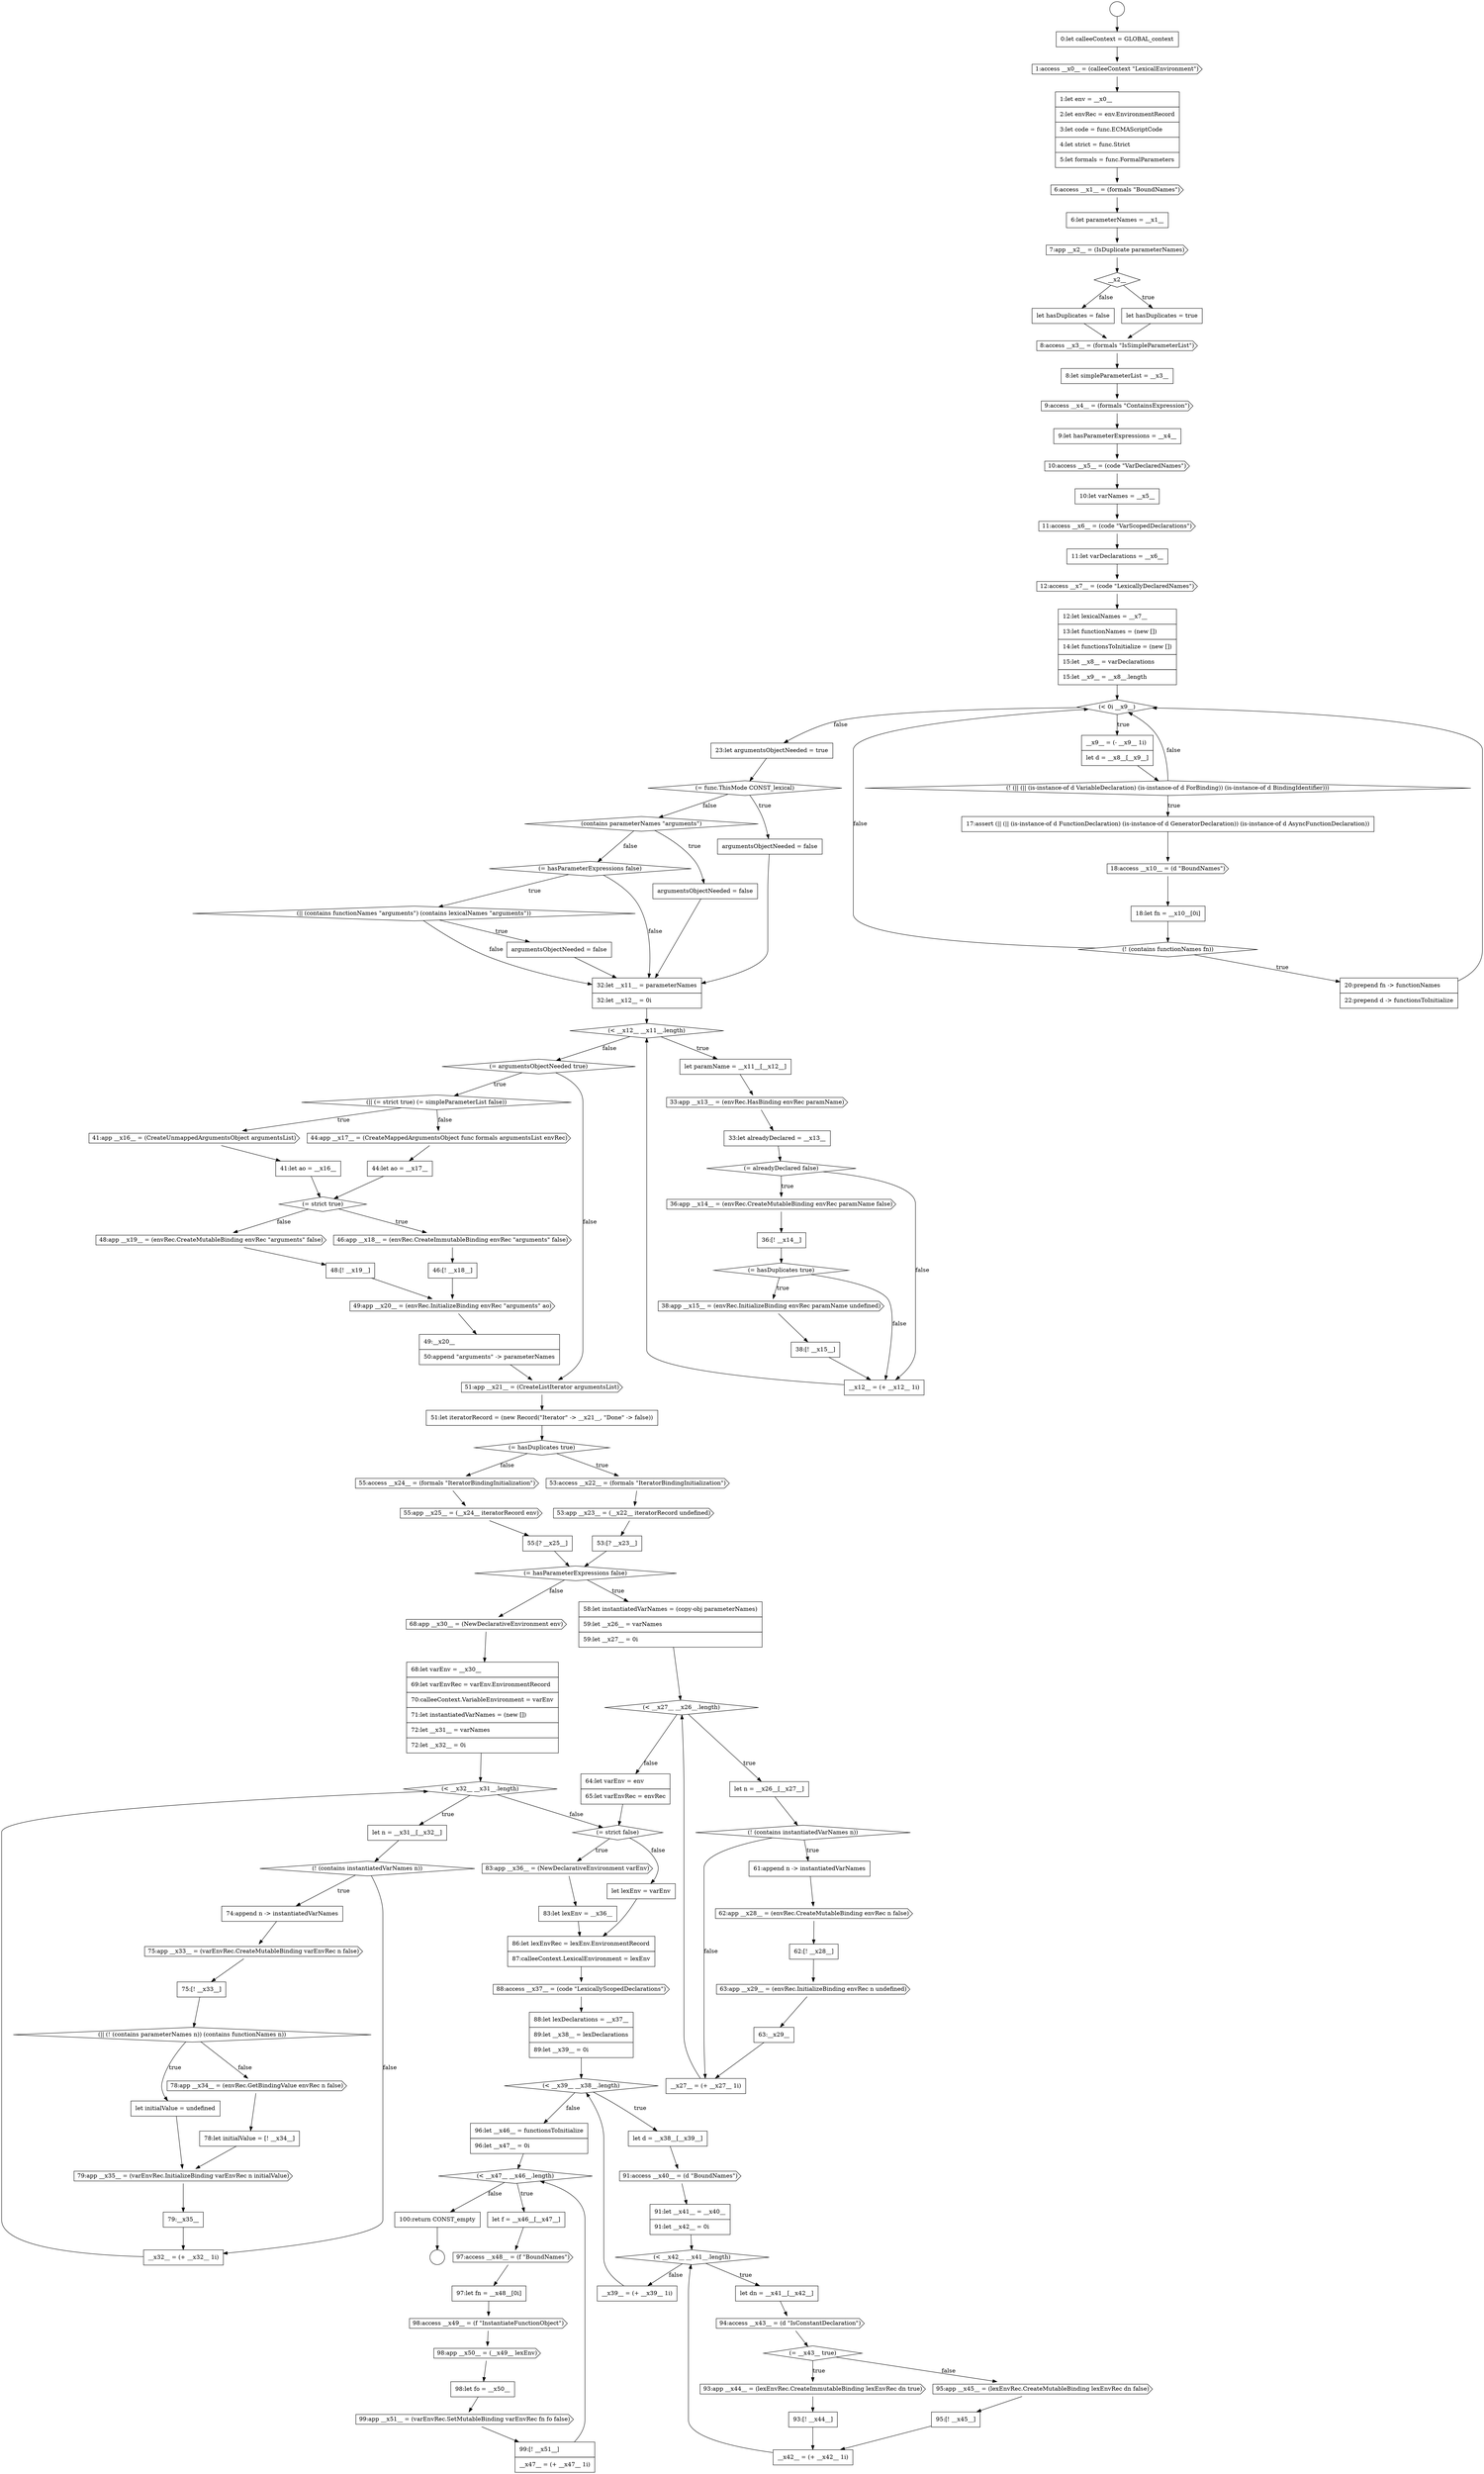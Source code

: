 digraph {
  node2031 [shape=diamond, label=<<font color="black">(&lt; __x32__ __x31__.length)</font>> color="black" fillcolor="white" style=filled]
  node2072 [shape=none, margin=0, label=<<font color="black">
    <table border="0" cellborder="1" cellspacing="0" cellpadding="10">
      <tr><td align="left">98:let fo = __x50__</td></tr>
    </table>
  </font>> color="black" fillcolor="white" style=filled]
  node1995 [shape=diamond, label=<<font color="black">(= argumentsObjectNeeded true)</font>> color="black" fillcolor="white" style=filled]
  node1982 [shape=none, margin=0, label=<<font color="black">
    <table border="0" cellborder="1" cellspacing="0" cellpadding="10">
      <tr><td align="left">argumentsObjectNeeded = false</td></tr>
    </table>
  </font>> color="black" fillcolor="white" style=filled]
  node1956 [shape=none, margin=0, label=<<font color="black">
    <table border="0" cellborder="1" cellspacing="0" cellpadding="10">
      <tr><td align="left">let hasDuplicates = false</td></tr>
    </table>
  </font>> color="black" fillcolor="white" style=filled]
  node1950 [shape=none, margin=0, label=<<font color="black">
    <table border="0" cellborder="1" cellspacing="0" cellpadding="10">
      <tr><td align="left">1:let env = __x0__</td></tr>
      <tr><td align="left">2:let envRec = env.EnvironmentRecord</td></tr>
      <tr><td align="left">3:let code = func.ECMAScriptCode</td></tr>
      <tr><td align="left">4:let strict = func.Strict</td></tr>
      <tr><td align="left">5:let formals = func.FormalParameters</td></tr>
    </table>
  </font>> color="black" fillcolor="white" style=filled]
  node2062 [shape=none, margin=0, label=<<font color="black">
    <table border="0" cellborder="1" cellspacing="0" cellpadding="10">
      <tr><td align="left">95:[! __x45__]</td></tr>
    </table>
  </font>> color="black" fillcolor="white" style=filled]
  node2014 [shape=cds, label=<<font color="black">55:access __x24__ = (formals &quot;IteratorBindingInitialization&quot;)</font>> color="black" fillcolor="white" style=filled]
  node1971 [shape=cds, label=<<font color="black">18:access __x10__ = (d &quot;BoundNames&quot;)</font>> color="black" fillcolor="white" style=filled]
  node2035 [shape=cds, label=<<font color="black">75:app __x33__ = (varEnvRec.CreateMutableBinding varEnvRec n false)</font>> color="black" fillcolor="white" style=filled]
  node1999 [shape=cds, label=<<font color="black">44:app __x17__ = (CreateMappedArgumentsObject func formals argumentsList envRec)</font>> color="black" fillcolor="white" style=filled]
  node1988 [shape=diamond, label=<<font color="black">(= alreadyDeclared false)</font>> color="black" fillcolor="white" style=filled]
  node1954 [shape=diamond, label=<<font color="black">__x2__</font>> color="black" fillcolor="white" style=filled]
  node2042 [shape=none, margin=0, label=<<font color="black">
    <table border="0" cellborder="1" cellspacing="0" cellpadding="10">
      <tr><td align="left">79:__x35__</td></tr>
    </table>
  </font>> color="black" fillcolor="white" style=filled]
  node2046 [shape=none, margin=0, label=<<font color="black">
    <table border="0" cellborder="1" cellspacing="0" cellpadding="10">
      <tr><td align="left">83:let lexEnv = __x36__</td></tr>
    </table>
  </font>> color="black" fillcolor="white" style=filled]
  node2020 [shape=none, margin=0, label=<<font color="black">
    <table border="0" cellborder="1" cellspacing="0" cellpadding="10">
      <tr><td align="left">let n = __x26__[__x27__]</td></tr>
    </table>
  </font>> color="black" fillcolor="white" style=filled]
  node2010 [shape=diamond, label=<<font color="black">(= hasDuplicates true)</font>> color="black" fillcolor="white" style=filled]
  node2067 [shape=none, margin=0, label=<<font color="black">
    <table border="0" cellborder="1" cellspacing="0" cellpadding="10">
      <tr><td align="left">let f = __x46__[__x47__]</td></tr>
    </table>
  </font>> color="black" fillcolor="white" style=filled]
  node1967 [shape=diamond, label=<<font color="black">(&lt; 0i __x9__)</font>> color="black" fillcolor="white" style=filled]
  node1985 [shape=none, margin=0, label=<<font color="black">
    <table border="0" cellborder="1" cellspacing="0" cellpadding="10">
      <tr><td align="left">let paramName = __x11__[__x12__]</td></tr>
    </table>
  </font>> color="black" fillcolor="white" style=filled]
  node2039 [shape=cds, label=<<font color="black">78:app __x34__ = (envRec.GetBindingValue envRec n false)</font>> color="black" fillcolor="white" style=filled]
  node1992 [shape=cds, label=<<font color="black">38:app __x15__ = (envRec.InitializeBinding envRec paramName undefined)</font>> color="black" fillcolor="white" style=filled]
  node2049 [shape=cds, label=<<font color="black">88:access __x37__ = (code &quot;LexicallyScopedDeclarations&quot;)</font>> color="black" fillcolor="white" style=filled]
  node2024 [shape=none, margin=0, label=<<font color="black">
    <table border="0" cellborder="1" cellspacing="0" cellpadding="10">
      <tr><td align="left">62:[! __x28__]</td></tr>
    </table>
  </font>> color="black" fillcolor="white" style=filled]
  node1963 [shape=cds, label=<<font color="black">11:access __x6__ = (code &quot;VarScopedDeclarations&quot;)</font>> color="black" fillcolor="white" style=filled]
  node2007 [shape=none, margin=0, label=<<font color="black">
    <table border="0" cellborder="1" cellspacing="0" cellpadding="10">
      <tr><td align="left">49:__x20__</td></tr>
      <tr><td align="left">50:append &quot;arguments&quot; -&gt; parameterNames</td></tr>
    </table>
  </font>> color="black" fillcolor="white" style=filled]
  node1946 [shape=circle label=" " color="black" fillcolor="white" style=filled]
  node2027 [shape=none, margin=0, label=<<font color="black">
    <table border="0" cellborder="1" cellspacing="0" cellpadding="10">
      <tr><td align="left">__x27__ = (+ __x27__ 1i)</td></tr>
    </table>
  </font>> color="black" fillcolor="white" style=filled]
  node1978 [shape=diamond, label=<<font color="black">(contains parameterNames &quot;arguments&quot;)</font>> color="black" fillcolor="white" style=filled]
  node2034 [shape=none, margin=0, label=<<font color="black">
    <table border="0" cellborder="1" cellspacing="0" cellpadding="10">
      <tr><td align="left">74:append n -&gt; instantiatedVarNames</td></tr>
    </table>
  </font>> color="black" fillcolor="white" style=filled]
  node1960 [shape=none, margin=0, label=<<font color="black">
    <table border="0" cellborder="1" cellspacing="0" cellpadding="10">
      <tr><td align="left">9:let hasParameterExpressions = __x4__</td></tr>
    </table>
  </font>> color="black" fillcolor="white" style=filled]
  node2073 [shape=cds, label=<<font color="black">99:app __x51__ = (varEnvRec.SetMutableBinding varEnvRec fn fo false)</font>> color="black" fillcolor="white" style=filled]
  node2017 [shape=diamond, label=<<font color="black">(= hasParameterExpressions false)</font>> color="black" fillcolor="white" style=filled]
  node2058 [shape=diamond, label=<<font color="black">(= __x43__ true)</font>> color="black" fillcolor="white" style=filled]
  node2002 [shape=cds, label=<<font color="black">46:app __x18__ = (envRec.CreateImmutableBinding envRec &quot;arguments&quot; false)</font>> color="black" fillcolor="white" style=filled]
  node1975 [shape=none, margin=0, label=<<font color="black">
    <table border="0" cellborder="1" cellspacing="0" cellpadding="10">
      <tr><td align="left">23:let argumentsObjectNeeded = true</td></tr>
    </table>
  </font>> color="black" fillcolor="white" style=filled]
  node2011 [shape=cds, label=<<font color="black">53:access __x22__ = (formals &quot;IteratorBindingInitialization&quot;)</font>> color="black" fillcolor="white" style=filled]
  node2047 [shape=none, margin=0, label=<<font color="black">
    <table border="0" cellborder="1" cellspacing="0" cellpadding="10">
      <tr><td align="left">let lexEnv = varEnv</td></tr>
    </table>
  </font>> color="black" fillcolor="white" style=filled]
  node2061 [shape=cds, label=<<font color="black">95:app __x45__ = (lexEnvRec.CreateMutableBinding lexEnvRec dn false)</font>> color="black" fillcolor="white" style=filled]
  node2000 [shape=none, margin=0, label=<<font color="black">
    <table border="0" cellborder="1" cellspacing="0" cellpadding="10">
      <tr><td align="left">44:let ao = __x17__</td></tr>
    </table>
  </font>> color="black" fillcolor="white" style=filled]
  node2032 [shape=none, margin=0, label=<<font color="black">
    <table border="0" cellborder="1" cellspacing="0" cellpadding="10">
      <tr><td align="left">let n = __x31__[__x32__]</td></tr>
    </table>
  </font>> color="black" fillcolor="white" style=filled]
  node2015 [shape=cds, label=<<font color="black">55:app __x25__ = (__x24__ iteratorRecord env)</font>> color="black" fillcolor="white" style=filled]
  node1968 [shape=none, margin=0, label=<<font color="black">
    <table border="0" cellborder="1" cellspacing="0" cellpadding="10">
      <tr><td align="left">__x9__ = (- __x9__ 1i)</td></tr>
      <tr><td align="left">let d = __x8__[__x9__]</td></tr>
    </table>
  </font>> color="black" fillcolor="white" style=filled]
  node1951 [shape=cds, label=<<font color="black">6:access __x1__ = (formals &quot;BoundNames&quot;)</font>> color="black" fillcolor="white" style=filled]
  node2068 [shape=cds, label=<<font color="black">97:access __x48__ = (f &quot;BoundNames&quot;)</font>> color="black" fillcolor="white" style=filled]
  node1983 [shape=none, margin=0, label=<<font color="black">
    <table border="0" cellborder="1" cellspacing="0" cellpadding="10">
      <tr><td align="left">32:let __x11__ = parameterNames</td></tr>
      <tr><td align="left">32:let __x12__ = 0i</td></tr>
    </table>
  </font>> color="black" fillcolor="white" style=filled]
  node1953 [shape=cds, label=<<font color="black">7:app __x2__ = (IsDuplicate parameterNames)</font>> color="black" fillcolor="white" style=filled]
  node1970 [shape=none, margin=0, label=<<font color="black">
    <table border="0" cellborder="1" cellspacing="0" cellpadding="10">
      <tr><td align="left">17:assert (|| (|| (is-instance-of d FunctionDeclaration) (is-instance-of d GeneratorDeclaration)) (is-instance-of d AsyncFunctionDeclaration))</td></tr>
    </table>
  </font>> color="black" fillcolor="white" style=filled]
  node2023 [shape=cds, label=<<font color="black">62:app __x28__ = (envRec.CreateMutableBinding envRec n false)</font>> color="black" fillcolor="white" style=filled]
  node1964 [shape=none, margin=0, label=<<font color="black">
    <table border="0" cellborder="1" cellspacing="0" cellpadding="10">
      <tr><td align="left">11:let varDeclarations = __x6__</td></tr>
    </table>
  </font>> color="black" fillcolor="white" style=filled]
  node2053 [shape=cds, label=<<font color="black">91:access __x40__ = (d &quot;BoundNames&quot;)</font>> color="black" fillcolor="white" style=filled]
  node2038 [shape=none, margin=0, label=<<font color="black">
    <table border="0" cellborder="1" cellspacing="0" cellpadding="10">
      <tr><td align="left">let initialValue = undefined</td></tr>
    </table>
  </font>> color="black" fillcolor="white" style=filled]
  node1974 [shape=none, margin=0, label=<<font color="black">
    <table border="0" cellborder="1" cellspacing="0" cellpadding="10">
      <tr><td align="left">20:prepend fn -&gt; functionNames</td></tr>
      <tr><td align="left">22:prepend d -&gt; functionsToInitialize</td></tr>
    </table>
  </font>> color="black" fillcolor="white" style=filled]
  node2006 [shape=cds, label=<<font color="black">49:app __x20__ = (envRec.InitializeBinding envRec &quot;arguments&quot; ao)</font>> color="black" fillcolor="white" style=filled]
  node1947 [shape=circle label=" " color="black" fillcolor="white" style=filled]
  node1984 [shape=diamond, label=<<font color="black">(&lt; __x12__ __x11__.length)</font>> color="black" fillcolor="white" style=filled]
  node2052 [shape=none, margin=0, label=<<font color="black">
    <table border="0" cellborder="1" cellspacing="0" cellpadding="10">
      <tr><td align="left">let d = __x38__[__x39__]</td></tr>
    </table>
  </font>> color="black" fillcolor="white" style=filled]
  node1979 [shape=none, margin=0, label=<<font color="black">
    <table border="0" cellborder="1" cellspacing="0" cellpadding="10">
      <tr><td align="left">argumentsObjectNeeded = false</td></tr>
    </table>
  </font>> color="black" fillcolor="white" style=filled]
  node1991 [shape=diamond, label=<<font color="black">(= hasDuplicates true)</font>> color="black" fillcolor="white" style=filled]
  node2043 [shape=none, margin=0, label=<<font color="black">
    <table border="0" cellborder="1" cellspacing="0" cellpadding="10">
      <tr><td align="left">__x32__ = (+ __x32__ 1i)</td></tr>
    </table>
  </font>> color="black" fillcolor="white" style=filled]
  node2057 [shape=cds, label=<<font color="black">94:access __x43__ = (d &quot;IsConstantDeclaration&quot;)</font>> color="black" fillcolor="white" style=filled]
  node1996 [shape=diamond, label=<<font color="black">(|| (= strict true) (= simpleParameterList false))</font>> color="black" fillcolor="white" style=filled]
  node2001 [shape=diamond, label=<<font color="black">(= strict true)</font>> color="black" fillcolor="white" style=filled]
  node1959 [shape=cds, label=<<font color="black">9:access __x4__ = (formals &quot;ContainsExpression&quot;)</font>> color="black" fillcolor="white" style=filled]
  node2033 [shape=diamond, label=<<font color="black">(! (contains instantiatedVarNames n))</font>> color="black" fillcolor="white" style=filled]
  node2028 [shape=none, margin=0, label=<<font color="black">
    <table border="0" cellborder="1" cellspacing="0" cellpadding="10">
      <tr><td align="left">64:let varEnv = env</td></tr>
      <tr><td align="left">65:let varEnvRec = envRec</td></tr>
    </table>
  </font>> color="black" fillcolor="white" style=filled]
  node2048 [shape=none, margin=0, label=<<font color="black">
    <table border="0" cellborder="1" cellspacing="0" cellpadding="10">
      <tr><td align="left">86:let lexEnvRec = lexEnv.EnvironmentRecord</td></tr>
      <tr><td align="left">87:calleeContext.LexicalEnvironment = lexEnv</td></tr>
    </table>
  </font>> color="black" fillcolor="white" style=filled]
  node2016 [shape=none, margin=0, label=<<font color="black">
    <table border="0" cellborder="1" cellspacing="0" cellpadding="10">
      <tr><td align="left">55:[? __x25__]</td></tr>
    </table>
  </font>> color="black" fillcolor="white" style=filled]
  node1965 [shape=cds, label=<<font color="black">12:access __x7__ = (code &quot;LexicallyDeclaredNames&quot;)</font>> color="black" fillcolor="white" style=filled]
  node2029 [shape=cds, label=<<font color="black">68:app __x30__ = (NewDeclarativeEnvironment env)</font>> color="black" fillcolor="white" style=filled]
  node1997 [shape=cds, label=<<font color="black">41:app __x16__ = (CreateUnmappedArgumentsObject argumentsList)</font>> color="black" fillcolor="white" style=filled]
  node2055 [shape=diamond, label=<<font color="black">(&lt; __x42__ __x41__.length)</font>> color="black" fillcolor="white" style=filled]
  node1969 [shape=diamond, label=<<font color="black">(! (|| (|| (is-instance-of d VariableDeclaration) (is-instance-of d ForBinding)) (is-instance-of d BindingIdentifier)))</font>> color="black" fillcolor="white" style=filled]
  node2065 [shape=none, margin=0, label=<<font color="black">
    <table border="0" cellborder="1" cellspacing="0" cellpadding="10">
      <tr><td align="left">96:let __x46__ = functionsToInitialize</td></tr>
      <tr><td align="left">96:let __x47__ = 0i</td></tr>
    </table>
  </font>> color="black" fillcolor="white" style=filled]
  node2025 [shape=cds, label=<<font color="black">63:app __x29__ = (envRec.InitializeBinding envRec n undefined)</font>> color="black" fillcolor="white" style=filled]
  node1993 [shape=none, margin=0, label=<<font color="black">
    <table border="0" cellborder="1" cellspacing="0" cellpadding="10">
      <tr><td align="left">38:[! __x15__]</td></tr>
    </table>
  </font>> color="black" fillcolor="white" style=filled]
  node1952 [shape=none, margin=0, label=<<font color="black">
    <table border="0" cellborder="1" cellspacing="0" cellpadding="10">
      <tr><td align="left">6:let parameterNames = __x1__</td></tr>
    </table>
  </font>> color="black" fillcolor="white" style=filled]
  node2075 [shape=none, margin=0, label=<<font color="black">
    <table border="0" cellborder="1" cellspacing="0" cellpadding="10">
      <tr><td align="left">100:return CONST_empty</td></tr>
    </table>
  </font>> color="black" fillcolor="white" style=filled]
  node2051 [shape=diamond, label=<<font color="black">(&lt; __x39__ __x38__.length)</font>> color="black" fillcolor="white" style=filled]
  node2064 [shape=none, margin=0, label=<<font color="black">
    <table border="0" cellborder="1" cellspacing="0" cellpadding="10">
      <tr><td align="left">__x39__ = (+ __x39__ 1i)</td></tr>
    </table>
  </font>> color="black" fillcolor="white" style=filled]
  node2022 [shape=none, margin=0, label=<<font color="black">
    <table border="0" cellborder="1" cellspacing="0" cellpadding="10">
      <tr><td align="left">61:append n -&gt; instantiatedVarNames</td></tr>
    </table>
  </font>> color="black" fillcolor="white" style=filled]
  node1973 [shape=diamond, label=<<font color="black">(! (contains functionNames fn))</font>> color="black" fillcolor="white" style=filled]
  node2069 [shape=none, margin=0, label=<<font color="black">
    <table border="0" cellborder="1" cellspacing="0" cellpadding="10">
      <tr><td align="left">97:let fn = __x48__[0i]</td></tr>
    </table>
  </font>> color="black" fillcolor="white" style=filled]
  node2005 [shape=none, margin=0, label=<<font color="black">
    <table border="0" cellborder="1" cellspacing="0" cellpadding="10">
      <tr><td align="left">48:[! __x19__]</td></tr>
    </table>
  </font>> color="black" fillcolor="white" style=filled]
  node2037 [shape=diamond, label=<<font color="black">(|| (! (contains parameterNames n)) (contains functionNames n))</font>> color="black" fillcolor="white" style=filled]
  node1990 [shape=none, margin=0, label=<<font color="black">
    <table border="0" cellborder="1" cellspacing="0" cellpadding="10">
      <tr><td align="left">36:[! __x14__]</td></tr>
    </table>
  </font>> color="black" fillcolor="white" style=filled]
  node1958 [shape=none, margin=0, label=<<font color="black">
    <table border="0" cellborder="1" cellspacing="0" cellpadding="10">
      <tr><td align="left">8:let simpleParameterList = __x3__</td></tr>
    </table>
  </font>> color="black" fillcolor="white" style=filled]
  node2054 [shape=none, margin=0, label=<<font color="black">
    <table border="0" cellborder="1" cellspacing="0" cellpadding="10">
      <tr><td align="left">91:let __x41__ = __x40__</td></tr>
      <tr><td align="left">91:let __x42__ = 0i</td></tr>
    </table>
  </font>> color="black" fillcolor="white" style=filled]
  node1948 [shape=none, margin=0, label=<<font color="black">
    <table border="0" cellborder="1" cellspacing="0" cellpadding="10">
      <tr><td align="left">0:let calleeContext = GLOBAL_context</td></tr>
    </table>
  </font>> color="black" fillcolor="white" style=filled]
  node1961 [shape=cds, label=<<font color="black">10:access __x5__ = (code &quot;VarDeclaredNames&quot;)</font>> color="black" fillcolor="white" style=filled]
  node2060 [shape=none, margin=0, label=<<font color="black">
    <table border="0" cellborder="1" cellspacing="0" cellpadding="10">
      <tr><td align="left">93:[! __x44__]</td></tr>
    </table>
  </font>> color="black" fillcolor="white" style=filled]
  node2012 [shape=cds, label=<<font color="black">53:app __x23__ = (__x22__ iteratorRecord undefined)</font>> color="black" fillcolor="white" style=filled]
  node1987 [shape=none, margin=0, label=<<font color="black">
    <table border="0" cellborder="1" cellspacing="0" cellpadding="10">
      <tr><td align="left">33:let alreadyDeclared = __x13__</td></tr>
    </table>
  </font>> color="black" fillcolor="white" style=filled]
  node1980 [shape=diamond, label=<<font color="black">(= hasParameterExpressions false)</font>> color="black" fillcolor="white" style=filled]
  node2044 [shape=diamond, label=<<font color="black">(= strict false)</font>> color="black" fillcolor="white" style=filled]
  node2056 [shape=none, margin=0, label=<<font color="black">
    <table border="0" cellborder="1" cellspacing="0" cellpadding="10">
      <tr><td align="left">let dn = __x41__[__x42__]</td></tr>
    </table>
  </font>> color="black" fillcolor="white" style=filled]
  node1981 [shape=diamond, label=<<font color="black">(|| (contains functionNames &quot;arguments&quot;) (contains lexicalNames &quot;arguments&quot;))</font>> color="black" fillcolor="white" style=filled]
  node1955 [shape=none, margin=0, label=<<font color="black">
    <table border="0" cellborder="1" cellspacing="0" cellpadding="10">
      <tr><td align="left">let hasDuplicates = true</td></tr>
    </table>
  </font>> color="black" fillcolor="white" style=filled]
  node1972 [shape=none, margin=0, label=<<font color="black">
    <table border="0" cellborder="1" cellspacing="0" cellpadding="10">
      <tr><td align="left">18:let fn = __x10__[0i]</td></tr>
    </table>
  </font>> color="black" fillcolor="white" style=filled]
  node2030 [shape=none, margin=0, label=<<font color="black">
    <table border="0" cellborder="1" cellspacing="0" cellpadding="10">
      <tr><td align="left">68:let varEnv = __x30__</td></tr>
      <tr><td align="left">69:let varEnvRec = varEnv.EnvironmentRecord</td></tr>
      <tr><td align="left">70:calleeContext.VariableEnvironment = varEnv</td></tr>
      <tr><td align="left">71:let instantiatedVarNames = (new [])</td></tr>
      <tr><td align="left">72:let __x31__ = varNames</td></tr>
      <tr><td align="left">72:let __x32__ = 0i</td></tr>
    </table>
  </font>> color="black" fillcolor="white" style=filled]
  node2013 [shape=none, margin=0, label=<<font color="black">
    <table border="0" cellborder="1" cellspacing="0" cellpadding="10">
      <tr><td align="left">53:[? __x23__]</td></tr>
    </table>
  </font>> color="black" fillcolor="white" style=filled]
  node2045 [shape=cds, label=<<font color="black">83:app __x36__ = (NewDeclarativeEnvironment varEnv)</font>> color="black" fillcolor="white" style=filled]
  node1966 [shape=none, margin=0, label=<<font color="black">
    <table border="0" cellborder="1" cellspacing="0" cellpadding="10">
      <tr><td align="left">12:let lexicalNames = __x7__</td></tr>
      <tr><td align="left">13:let functionNames = (new [])</td></tr>
      <tr><td align="left">14:let functionsToInitialize = (new [])</td></tr>
      <tr><td align="left">15:let __x8__ = varDeclarations</td></tr>
      <tr><td align="left">15:let __x9__ = __x8__.length</td></tr>
    </table>
  </font>> color="black" fillcolor="white" style=filled]
  node1949 [shape=cds, label=<<font color="black">1:access __x0__ = (calleeContext &quot;LexicalEnvironment&quot;)</font>> color="black" fillcolor="white" style=filled]
  node2071 [shape=cds, label=<<font color="black">98:app __x50__ = (__x49__ lexEnv)</font>> color="black" fillcolor="white" style=filled]
  node1998 [shape=none, margin=0, label=<<font color="black">
    <table border="0" cellborder="1" cellspacing="0" cellpadding="10">
      <tr><td align="left">41:let ao = __x16__</td></tr>
    </table>
  </font>> color="black" fillcolor="white" style=filled]
  node2004 [shape=cds, label=<<font color="black">48:app __x19__ = (envRec.CreateMutableBinding envRec &quot;arguments&quot; false)</font>> color="black" fillcolor="white" style=filled]
  node2026 [shape=none, margin=0, label=<<font color="black">
    <table border="0" cellborder="1" cellspacing="0" cellpadding="10">
      <tr><td align="left">63:__x29__</td></tr>
    </table>
  </font>> color="black" fillcolor="white" style=filled]
  node2009 [shape=none, margin=0, label=<<font color="black">
    <table border="0" cellborder="1" cellspacing="0" cellpadding="10">
      <tr><td align="left">51:let iteratorRecord = (new Record(&quot;Iterator&quot; -&gt; __x21__, &quot;Done&quot; -&gt; false))</td></tr>
    </table>
  </font>> color="black" fillcolor="white" style=filled]
  node2041 [shape=cds, label=<<font color="black">79:app __x35__ = (varEnvRec.InitializeBinding varEnvRec n initialValue)</font>> color="black" fillcolor="white" style=filled]
  node2066 [shape=diamond, label=<<font color="black">(&lt; __x47__ __x46__.length)</font>> color="black" fillcolor="white" style=filled]
  node2036 [shape=none, margin=0, label=<<font color="black">
    <table border="0" cellborder="1" cellspacing="0" cellpadding="10">
      <tr><td align="left">75:[! __x33__]</td></tr>
    </table>
  </font>> color="black" fillcolor="white" style=filled]
  node1994 [shape=none, margin=0, label=<<font color="black">
    <table border="0" cellborder="1" cellspacing="0" cellpadding="10">
      <tr><td align="left">__x12__ = (+ __x12__ 1i)</td></tr>
    </table>
  </font>> color="black" fillcolor="white" style=filled]
  node2019 [shape=diamond, label=<<font color="black">(&lt; __x27__ __x26__.length)</font>> color="black" fillcolor="white" style=filled]
  node2003 [shape=none, margin=0, label=<<font color="black">
    <table border="0" cellborder="1" cellspacing="0" cellpadding="10">
      <tr><td align="left">46:[! __x18__]</td></tr>
    </table>
  </font>> color="black" fillcolor="white" style=filled]
  node1957 [shape=cds, label=<<font color="black">8:access __x3__ = (formals &quot;IsSimpleParameterList&quot;)</font>> color="black" fillcolor="white" style=filled]
  node2050 [shape=none, margin=0, label=<<font color="black">
    <table border="0" cellborder="1" cellspacing="0" cellpadding="10">
      <tr><td align="left">88:let lexDeclarations = __x37__</td></tr>
      <tr><td align="left">89:let __x38__ = lexDeclarations</td></tr>
      <tr><td align="left">89:let __x39__ = 0i</td></tr>
    </table>
  </font>> color="black" fillcolor="white" style=filled]
  node2008 [shape=cds, label=<<font color="black">51:app __x21__ = (CreateListIterator argumentsList)</font>> color="black" fillcolor="white" style=filled]
  node1986 [shape=cds, label=<<font color="black">33:app __x13__ = (envRec.HasBinding envRec paramName)</font>> color="black" fillcolor="white" style=filled]
  node1989 [shape=cds, label=<<font color="black">36:app __x14__ = (envRec.CreateMutableBinding envRec paramName false)</font>> color="black" fillcolor="white" style=filled]
  node2070 [shape=cds, label=<<font color="black">98:access __x49__ = (f &quot;InstantiateFunctionObject&quot;)</font>> color="black" fillcolor="white" style=filled]
  node2040 [shape=none, margin=0, label=<<font color="black">
    <table border="0" cellborder="1" cellspacing="0" cellpadding="10">
      <tr><td align="left">78:let initialValue = [! __x34__]</td></tr>
    </table>
  </font>> color="black" fillcolor="white" style=filled]
  node2021 [shape=diamond, label=<<font color="black">(! (contains instantiatedVarNames n))</font>> color="black" fillcolor="white" style=filled]
  node2063 [shape=none, margin=0, label=<<font color="black">
    <table border="0" cellborder="1" cellspacing="0" cellpadding="10">
      <tr><td align="left">__x42__ = (+ __x42__ 1i)</td></tr>
    </table>
  </font>> color="black" fillcolor="white" style=filled]
  node1977 [shape=none, margin=0, label=<<font color="black">
    <table border="0" cellborder="1" cellspacing="0" cellpadding="10">
      <tr><td align="left">argumentsObjectNeeded = false</td></tr>
    </table>
  </font>> color="black" fillcolor="white" style=filled]
  node1976 [shape=diamond, label=<<font color="black">(= func.ThisMode CONST_lexical)</font>> color="black" fillcolor="white" style=filled]
  node1962 [shape=none, margin=0, label=<<font color="black">
    <table border="0" cellborder="1" cellspacing="0" cellpadding="10">
      <tr><td align="left">10:let varNames = __x5__</td></tr>
    </table>
  </font>> color="black" fillcolor="white" style=filled]
  node2074 [shape=none, margin=0, label=<<font color="black">
    <table border="0" cellborder="1" cellspacing="0" cellpadding="10">
      <tr><td align="left">99:[! __x51__]</td></tr>
      <tr><td align="left">__x47__ = (+ __x47__ 1i)</td></tr>
    </table>
  </font>> color="black" fillcolor="white" style=filled]
  node2018 [shape=none, margin=0, label=<<font color="black">
    <table border="0" cellborder="1" cellspacing="0" cellpadding="10">
      <tr><td align="left">58:let instantiatedVarNames = (copy-obj parameterNames)</td></tr>
      <tr><td align="left">59:let __x26__ = varNames</td></tr>
      <tr><td align="left">59:let __x27__ = 0i</td></tr>
    </table>
  </font>> color="black" fillcolor="white" style=filled]
  node2059 [shape=cds, label=<<font color="black">93:app __x44__ = (lexEnvRec.CreateImmutableBinding lexEnvRec dn true)</font>> color="black" fillcolor="white" style=filled]
  node2012 -> node2013 [ color="black"]
  node2052 -> node2053 [ color="black"]
  node1950 -> node1951 [ color="black"]
  node2057 -> node2058 [ color="black"]
  node1959 -> node1960 [ color="black"]
  node2054 -> node2055 [ color="black"]
  node1948 -> node1949 [ color="black"]
  node1991 -> node1992 [label=<<font color="black">true</font>> color="black"]
  node1991 -> node1994 [label=<<font color="black">false</font>> color="black"]
  node1972 -> node1973 [ color="black"]
  node2047 -> node2048 [ color="black"]
  node2056 -> node2057 [ color="black"]
  node1978 -> node1979 [label=<<font color="black">true</font>> color="black"]
  node1978 -> node1980 [label=<<font color="black">false</font>> color="black"]
  node1958 -> node1959 [ color="black"]
  node2000 -> node2001 [ color="black"]
  node1969 -> node1970 [label=<<font color="black">true</font>> color="black"]
  node1969 -> node1967 [label=<<font color="black">false</font>> color="black"]
  node2073 -> node2074 [ color="black"]
  node1949 -> node1950 [ color="black"]
  node1962 -> node1963 [ color="black"]
  node2008 -> node2009 [ color="black"]
  node1954 -> node1955 [label=<<font color="black">true</font>> color="black"]
  node1954 -> node1956 [label=<<font color="black">false</font>> color="black"]
  node2067 -> node2068 [ color="black"]
  node2042 -> node2043 [ color="black"]
  node2049 -> node2050 [ color="black"]
  node1995 -> node1996 [label=<<font color="black">true</font>> color="black"]
  node1995 -> node2008 [label=<<font color="black">false</font>> color="black"]
  node1989 -> node1990 [ color="black"]
  node1984 -> node1985 [label=<<font color="black">true</font>> color="black"]
  node1984 -> node1995 [label=<<font color="black">false</font>> color="black"]
  node2028 -> node2044 [ color="black"]
  node2005 -> node2006 [ color="black"]
  node1988 -> node1989 [label=<<font color="black">true</font>> color="black"]
  node1988 -> node1994 [label=<<font color="black">false</font>> color="black"]
  node1960 -> node1961 [ color="black"]
  node2034 -> node2035 [ color="black"]
  node2048 -> node2049 [ color="black"]
  node2072 -> node2073 [ color="black"]
  node1975 -> node1976 [ color="black"]
  node2017 -> node2018 [label=<<font color="black">true</font>> color="black"]
  node2017 -> node2029 [label=<<font color="black">false</font>> color="black"]
  node1986 -> node1987 [ color="black"]
  node1980 -> node1981 [label=<<font color="black">true</font>> color="black"]
  node1980 -> node1983 [label=<<font color="black">false</font>> color="black"]
  node1990 -> node1991 [ color="black"]
  node1971 -> node1972 [ color="black"]
  node1946 -> node1948 [ color="black"]
  node1964 -> node1965 [ color="black"]
  node2029 -> node2030 [ color="black"]
  node1951 -> node1952 [ color="black"]
  node2068 -> node2069 [ color="black"]
  node1977 -> node1983 [ color="black"]
  node1965 -> node1966 [ color="black"]
  node1987 -> node1988 [ color="black"]
  node2011 -> node2012 [ color="black"]
  node1999 -> node2000 [ color="black"]
  node2046 -> node2048 [ color="black"]
  node1997 -> node1998 [ color="black"]
  node2066 -> node2067 [label=<<font color="black">true</font>> color="black"]
  node2066 -> node2075 [label=<<font color="black">false</font>> color="black"]
  node2010 -> node2011 [label=<<font color="black">true</font>> color="black"]
  node2010 -> node2014 [label=<<font color="black">false</font>> color="black"]
  node2074 -> node2066 [ color="black"]
  node1968 -> node1969 [ color="black"]
  node2015 -> node2016 [ color="black"]
  node1966 -> node1967 [ color="black"]
  node2031 -> node2032 [label=<<font color="black">true</font>> color="black"]
  node2031 -> node2044 [label=<<font color="black">false</font>> color="black"]
  node2045 -> node2046 [ color="black"]
  node2013 -> node2017 [ color="black"]
  node2060 -> node2063 [ color="black"]
  node2019 -> node2020 [label=<<font color="black">true</font>> color="black"]
  node2019 -> node2028 [label=<<font color="black">false</font>> color="black"]
  node2033 -> node2034 [label=<<font color="black">true</font>> color="black"]
  node2033 -> node2043 [label=<<font color="black">false</font>> color="black"]
  node2007 -> node2008 [ color="black"]
  node2041 -> node2042 [ color="black"]
  node2014 -> node2015 [ color="black"]
  node1974 -> node1967 [ color="black"]
  node2002 -> node2003 [ color="black"]
  node1983 -> node1984 [ color="black"]
  node2055 -> node2056 [label=<<font color="black">true</font>> color="black"]
  node2055 -> node2064 [label=<<font color="black">false</font>> color="black"]
  node2069 -> node2070 [ color="black"]
  node2053 -> node2054 [ color="black"]
  node2003 -> node2006 [ color="black"]
  node1956 -> node1957 [ color="black"]
  node2036 -> node2037 [ color="black"]
  node2043 -> node2031 [ color="black"]
  node1957 -> node1958 [ color="black"]
  node1993 -> node1994 [ color="black"]
  node1976 -> node1977 [label=<<font color="black">true</font>> color="black"]
  node1976 -> node1978 [label=<<font color="black">false</font>> color="black"]
  node2032 -> node2033 [ color="black"]
  node2040 -> node2041 [ color="black"]
  node2016 -> node2017 [ color="black"]
  node2037 -> node2038 [label=<<font color="black">true</font>> color="black"]
  node2037 -> node2039 [label=<<font color="black">false</font>> color="black"]
  node2061 -> node2062 [ color="black"]
  node2075 -> node1947 [ color="black"]
  node1992 -> node1993 [ color="black"]
  node1961 -> node1962 [ color="black"]
  node2058 -> node2059 [label=<<font color="black">true</font>> color="black"]
  node2058 -> node2061 [label=<<font color="black">false</font>> color="black"]
  node1985 -> node1986 [ color="black"]
  node1955 -> node1957 [ color="black"]
  node2025 -> node2026 [ color="black"]
  node1996 -> node1997 [label=<<font color="black">true</font>> color="black"]
  node1996 -> node1999 [label=<<font color="black">false</font>> color="black"]
  node1981 -> node1982 [label=<<font color="black">true</font>> color="black"]
  node1981 -> node1983 [label=<<font color="black">false</font>> color="black"]
  node2051 -> node2052 [label=<<font color="black">true</font>> color="black"]
  node2051 -> node2065 [label=<<font color="black">false</font>> color="black"]
  node1998 -> node2001 [ color="black"]
  node2071 -> node2072 [ color="black"]
  node2062 -> node2063 [ color="black"]
  node2026 -> node2027 [ color="black"]
  node2021 -> node2022 [label=<<font color="black">true</font>> color="black"]
  node2021 -> node2027 [label=<<font color="black">false</font>> color="black"]
  node1952 -> node1953 [ color="black"]
  node2039 -> node2040 [ color="black"]
  node2063 -> node2055 [ color="black"]
  node2006 -> node2007 [ color="black"]
  node2022 -> node2023 [ color="black"]
  node2020 -> node2021 [ color="black"]
  node2004 -> node2005 [ color="black"]
  node2038 -> node2041 [ color="black"]
  node2059 -> node2060 [ color="black"]
  node1967 -> node1968 [label=<<font color="black">true</font>> color="black"]
  node1967 -> node1975 [label=<<font color="black">false</font>> color="black"]
  node1953 -> node1954 [ color="black"]
  node2064 -> node2051 [ color="black"]
  node2070 -> node2071 [ color="black"]
  node2018 -> node2019 [ color="black"]
  node2001 -> node2002 [label=<<font color="black">true</font>> color="black"]
  node2001 -> node2004 [label=<<font color="black">false</font>> color="black"]
  node2035 -> node2036 [ color="black"]
  node1982 -> node1983 [ color="black"]
  node2050 -> node2051 [ color="black"]
  node2024 -> node2025 [ color="black"]
  node1973 -> node1974 [label=<<font color="black">true</font>> color="black"]
  node1973 -> node1967 [label=<<font color="black">false</font>> color="black"]
  node2065 -> node2066 [ color="black"]
  node2009 -> node2010 [ color="black"]
  node2044 -> node2045 [label=<<font color="black">true</font>> color="black"]
  node2044 -> node2047 [label=<<font color="black">false</font>> color="black"]
  node2023 -> node2024 [ color="black"]
  node1963 -> node1964 [ color="black"]
  node2030 -> node2031 [ color="black"]
  node2027 -> node2019 [ color="black"]
  node1994 -> node1984 [ color="black"]
  node1979 -> node1983 [ color="black"]
  node1970 -> node1971 [ color="black"]
}
